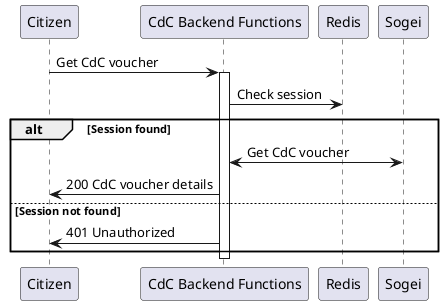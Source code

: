 @startuml Sequence GET CdC voucher
participant "Citizen" as cit
participant "CdC Backend Functions" as be
participant "Redis" as redis
participant "Sogei" as sogei

cit -> be: Get CdC voucher
activate be
be -> redis: Check session
alt Session found
    be <-> sogei: Get CdC voucher
    be -> cit: 200 CdC voucher details
else Session not found
    be -> cit: 401 Unauthorized
end
deactivate be

@enduml